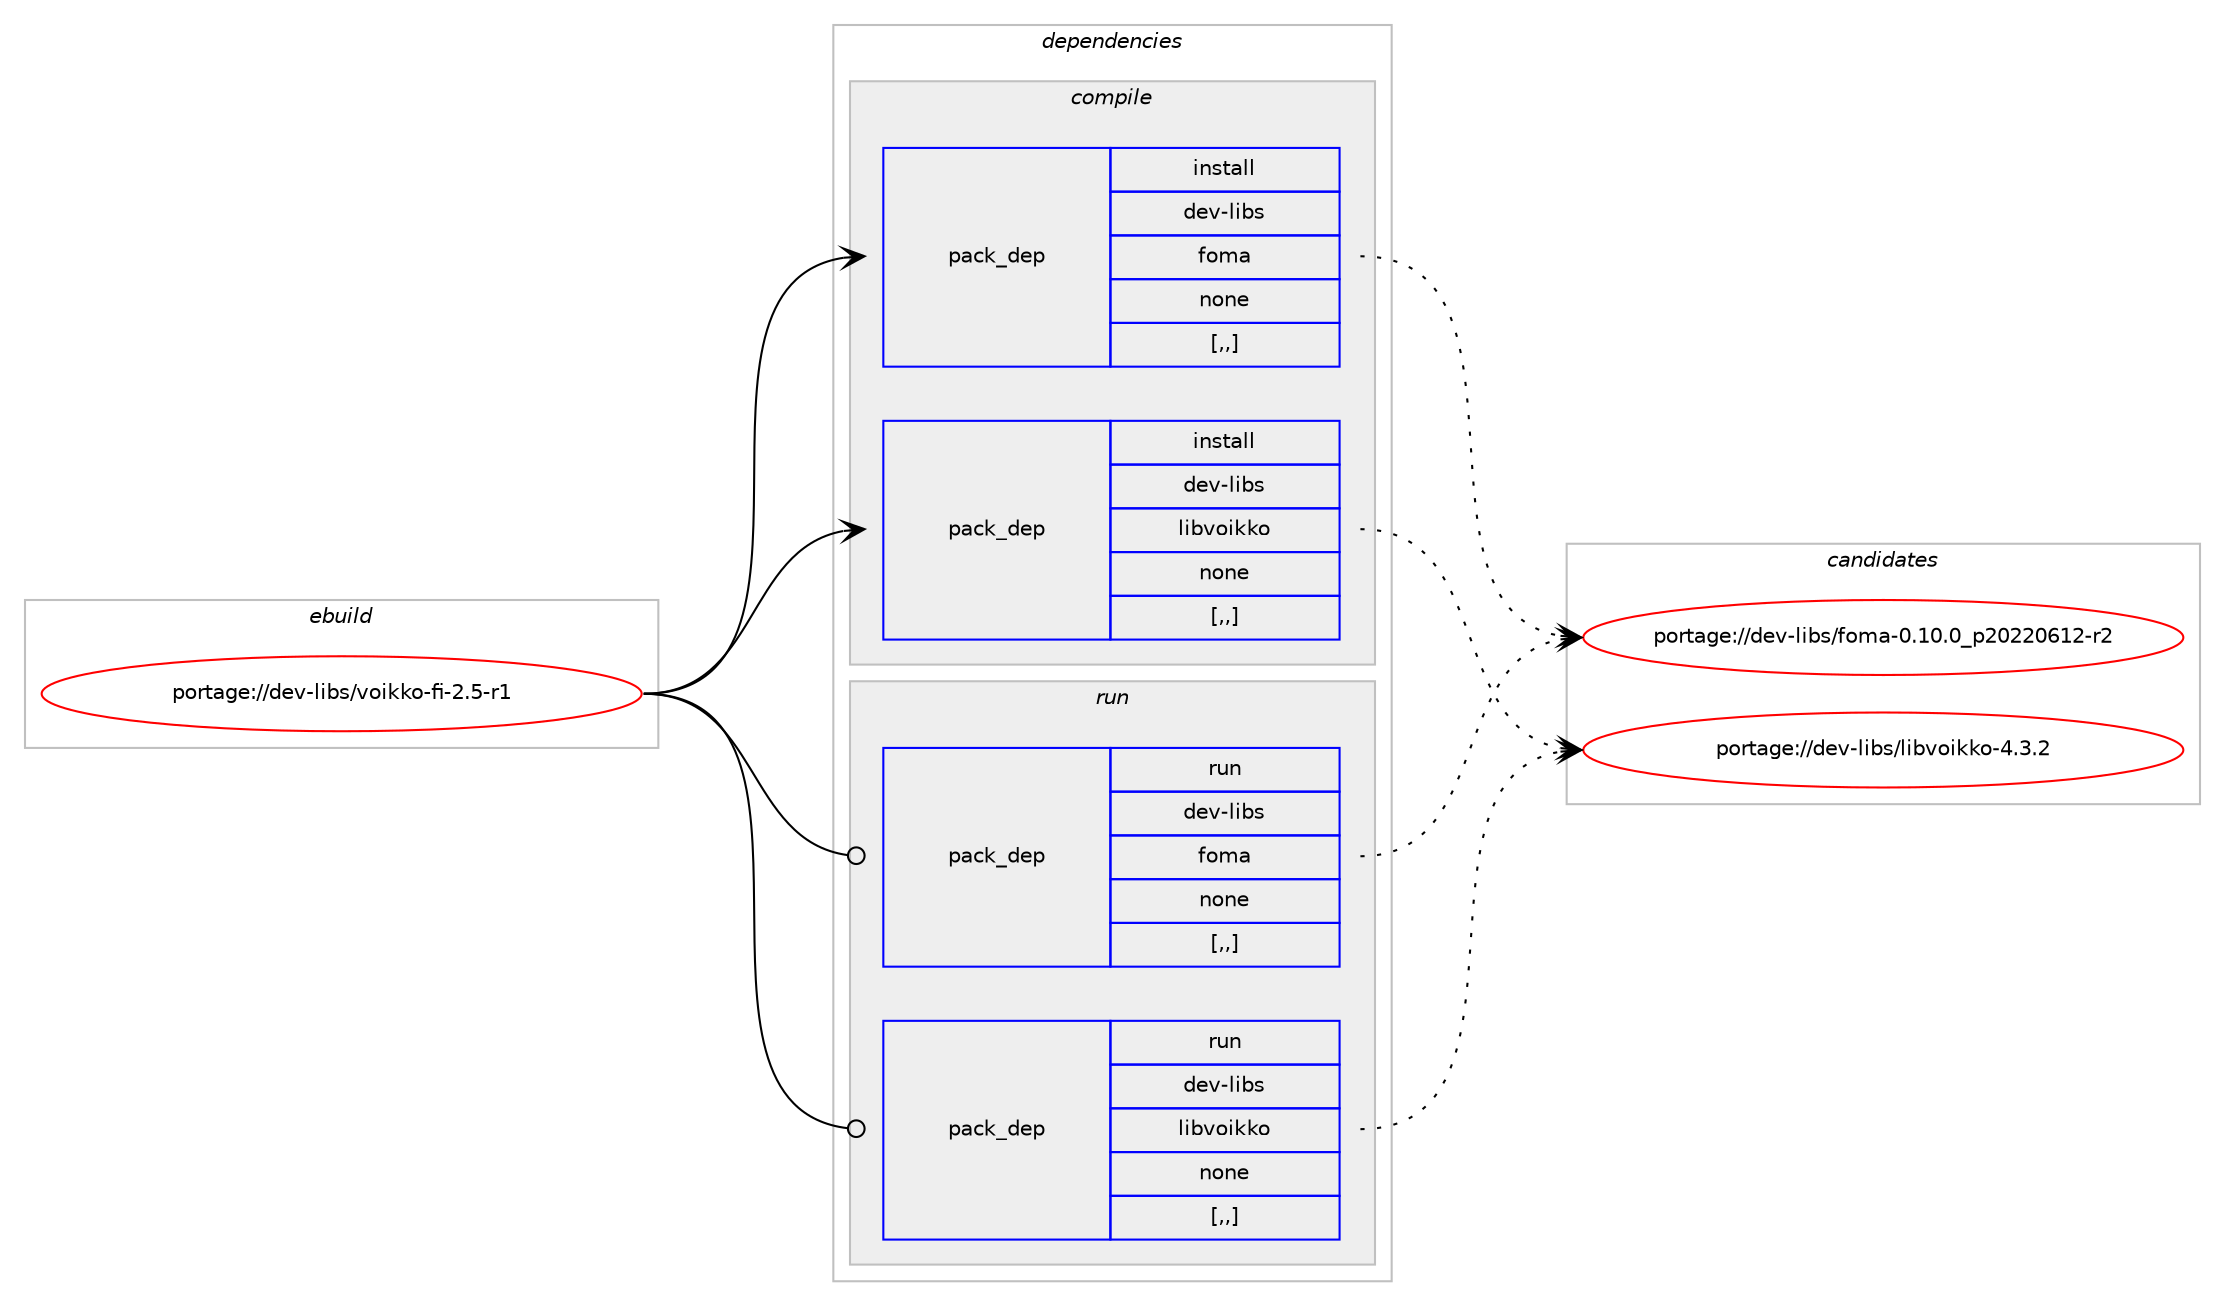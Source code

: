 digraph prolog {

# *************
# Graph options
# *************

newrank=true;
concentrate=true;
compound=true;
graph [rankdir=LR,fontname=Helvetica,fontsize=10,ranksep=1.5];#, ranksep=2.5, nodesep=0.2];
edge  [arrowhead=vee];
node  [fontname=Helvetica,fontsize=10];

# **********
# The ebuild
# **********

subgraph cluster_leftcol {
color=gray;
rank=same;
label=<<i>ebuild</i>>;
id [label="portage://dev-libs/voikko-fi-2.5-r1", color=red, width=4, href="../dev-libs/voikko-fi-2.5-r1.svg"];
}

# ****************
# The dependencies
# ****************

subgraph cluster_midcol {
color=gray;
label=<<i>dependencies</i>>;
subgraph cluster_compile {
fillcolor="#eeeeee";
style=filled;
label=<<i>compile</i>>;
subgraph pack84353 {
dependency113836 [label=<<TABLE BORDER="0" CELLBORDER="1" CELLSPACING="0" CELLPADDING="4" WIDTH="220"><TR><TD ROWSPAN="6" CELLPADDING="30">pack_dep</TD></TR><TR><TD WIDTH="110">install</TD></TR><TR><TD>dev-libs</TD></TR><TR><TD>foma</TD></TR><TR><TD>none</TD></TR><TR><TD>[,,]</TD></TR></TABLE>>, shape=none, color=blue];
}
id:e -> dependency113836:w [weight=20,style="solid",arrowhead="vee"];
subgraph pack84354 {
dependency113837 [label=<<TABLE BORDER="0" CELLBORDER="1" CELLSPACING="0" CELLPADDING="4" WIDTH="220"><TR><TD ROWSPAN="6" CELLPADDING="30">pack_dep</TD></TR><TR><TD WIDTH="110">install</TD></TR><TR><TD>dev-libs</TD></TR><TR><TD>libvoikko</TD></TR><TR><TD>none</TD></TR><TR><TD>[,,]</TD></TR></TABLE>>, shape=none, color=blue];
}
id:e -> dependency113837:w [weight=20,style="solid",arrowhead="vee"];
}
subgraph cluster_compileandrun {
fillcolor="#eeeeee";
style=filled;
label=<<i>compile and run</i>>;
}
subgraph cluster_run {
fillcolor="#eeeeee";
style=filled;
label=<<i>run</i>>;
subgraph pack84355 {
dependency113838 [label=<<TABLE BORDER="0" CELLBORDER="1" CELLSPACING="0" CELLPADDING="4" WIDTH="220"><TR><TD ROWSPAN="6" CELLPADDING="30">pack_dep</TD></TR><TR><TD WIDTH="110">run</TD></TR><TR><TD>dev-libs</TD></TR><TR><TD>foma</TD></TR><TR><TD>none</TD></TR><TR><TD>[,,]</TD></TR></TABLE>>, shape=none, color=blue];
}
id:e -> dependency113838:w [weight=20,style="solid",arrowhead="odot"];
subgraph pack84356 {
dependency113839 [label=<<TABLE BORDER="0" CELLBORDER="1" CELLSPACING="0" CELLPADDING="4" WIDTH="220"><TR><TD ROWSPAN="6" CELLPADDING="30">pack_dep</TD></TR><TR><TD WIDTH="110">run</TD></TR><TR><TD>dev-libs</TD></TR><TR><TD>libvoikko</TD></TR><TR><TD>none</TD></TR><TR><TD>[,,]</TD></TR></TABLE>>, shape=none, color=blue];
}
id:e -> dependency113839:w [weight=20,style="solid",arrowhead="odot"];
}
}

# **************
# The candidates
# **************

subgraph cluster_choices {
rank=same;
color=gray;
label=<<i>candidates</i>>;

subgraph choice84353 {
color=black;
nodesep=1;
choice10010111845108105981154710211110997454846494846489511250485050485449504511450 [label="portage://dev-libs/foma-0.10.0_p20220612-r2", color=red, width=4,href="../dev-libs/foma-0.10.0_p20220612-r2.svg"];
dependency113836:e -> choice10010111845108105981154710211110997454846494846489511250485050485449504511450:w [style=dotted,weight="100"];
}
subgraph choice84354 {
color=black;
nodesep=1;
choice10010111845108105981154710810598118111105107107111455246514650 [label="portage://dev-libs/libvoikko-4.3.2", color=red, width=4,href="../dev-libs/libvoikko-4.3.2.svg"];
dependency113837:e -> choice10010111845108105981154710810598118111105107107111455246514650:w [style=dotted,weight="100"];
}
subgraph choice84355 {
color=black;
nodesep=1;
choice10010111845108105981154710211110997454846494846489511250485050485449504511450 [label="portage://dev-libs/foma-0.10.0_p20220612-r2", color=red, width=4,href="../dev-libs/foma-0.10.0_p20220612-r2.svg"];
dependency113838:e -> choice10010111845108105981154710211110997454846494846489511250485050485449504511450:w [style=dotted,weight="100"];
}
subgraph choice84356 {
color=black;
nodesep=1;
choice10010111845108105981154710810598118111105107107111455246514650 [label="portage://dev-libs/libvoikko-4.3.2", color=red, width=4,href="../dev-libs/libvoikko-4.3.2.svg"];
dependency113839:e -> choice10010111845108105981154710810598118111105107107111455246514650:w [style=dotted,weight="100"];
}
}

}
